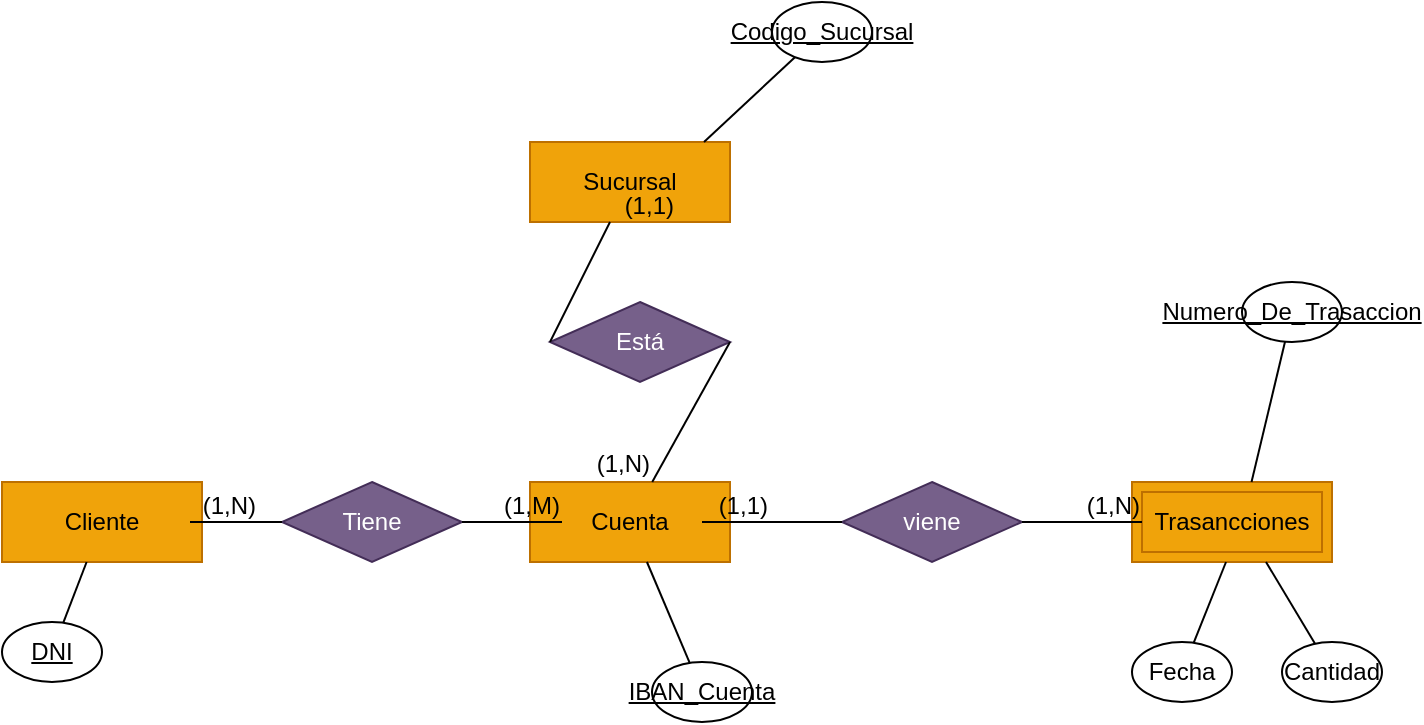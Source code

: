 <mxfile version="27.0.9">
  <diagram name="Página-1" id="zQjjP_EeiTSpy_okXXAl">
    <mxGraphModel dx="946" dy="661" grid="1" gridSize="10" guides="1" tooltips="1" connect="1" arrows="1" fold="1" page="1" pageScale="1" pageWidth="827" pageHeight="1169" math="0" shadow="0">
      <root>
        <mxCell id="0" />
        <mxCell id="1" parent="0" />
        <mxCell id="6szqF-HWiwXXCvLiffZ1-7" value="Trasancciones" style="shape=ext;margin=3;double=1;whiteSpace=wrap;html=1;align=center;fillColor=#f0a30a;fontColor=#000000;strokeColor=#BD7000;" vertex="1" parent="1">
          <mxGeometry x="665" y="520" width="100" height="40" as="geometry" />
        </mxCell>
        <mxCell id="WaoTn9s4dJFNc4XUzfgy-2" value="Cliente" style="whiteSpace=wrap;html=1;align=center;fillColor=#f0a30a;strokeColor=#BD7000;fontColor=#000000;" parent="1" vertex="1">
          <mxGeometry x="100" y="520" width="100" height="40" as="geometry" />
        </mxCell>
        <mxCell id="WaoTn9s4dJFNc4XUzfgy-3" value="Cuenta" style="whiteSpace=wrap;html=1;align=center;fillColor=#f0a30a;strokeColor=#BD7000;fontColor=#000000;" parent="1" vertex="1">
          <mxGeometry x="364" y="520" width="100" height="40" as="geometry" />
        </mxCell>
        <mxCell id="WaoTn9s4dJFNc4XUzfgy-4" value="Sucursal" style="whiteSpace=wrap;html=1;align=center;fillColor=#f0a30a;strokeColor=#BD7000;fontColor=#000000;" parent="1" vertex="1">
          <mxGeometry x="364" y="350" width="100" height="40" as="geometry" />
        </mxCell>
        <mxCell id="WaoTn9s4dJFNc4XUzfgy-5" style="edgeStyle=orthogonalEdgeStyle;rounded=0;orthogonalLoop=1;jettySize=auto;html=1;exitX=0.5;exitY=1;exitDx=0;exitDy=0;" parent="1" edge="1">
          <mxGeometry relative="1" as="geometry">
            <mxPoint x="720" y="560" as="sourcePoint" />
            <mxPoint x="720" y="560" as="targetPoint" />
          </mxGeometry>
        </mxCell>
        <mxCell id="WaoTn9s4dJFNc4XUzfgy-7" value="Tiene" style="shape=rhombus;perimeter=rhombusPerimeter;whiteSpace=wrap;html=1;align=center;fillColor=#76608a;fontColor=#ffffff;strokeColor=#432D57;" parent="1" vertex="1">
          <mxGeometry x="240" y="520" width="90" height="40" as="geometry" />
        </mxCell>
        <mxCell id="WaoTn9s4dJFNc4XUzfgy-8" value="" style="endArrow=none;html=1;rounded=0;exitX=0;exitY=0.5;exitDx=0;exitDy=0;" parent="1" source="WaoTn9s4dJFNc4XUzfgy-7" edge="1">
          <mxGeometry relative="1" as="geometry">
            <mxPoint x="241" y="510" as="sourcePoint" />
            <mxPoint x="194" y="540" as="targetPoint" />
          </mxGeometry>
        </mxCell>
        <mxCell id="WaoTn9s4dJFNc4XUzfgy-9" value="(1,N)" style="resizable=0;html=1;whiteSpace=wrap;align=right;verticalAlign=bottom;" parent="WaoTn9s4dJFNc4XUzfgy-8" connectable="0" vertex="1">
          <mxGeometry x="1" relative="1" as="geometry">
            <mxPoint x="34" as="offset" />
          </mxGeometry>
        </mxCell>
        <mxCell id="WaoTn9s4dJFNc4XUzfgy-10" value="" style="endArrow=none;html=1;rounded=0;exitX=1;exitY=0.5;exitDx=0;exitDy=0;" parent="1" source="WaoTn9s4dJFNc4XUzfgy-7" edge="1">
          <mxGeometry relative="1" as="geometry">
            <mxPoint x="241" y="510" as="sourcePoint" />
            <mxPoint x="380" y="540" as="targetPoint" />
          </mxGeometry>
        </mxCell>
        <mxCell id="WaoTn9s4dJFNc4XUzfgy-11" value="(1,M)" style="resizable=0;html=1;whiteSpace=wrap;align=right;verticalAlign=bottom;" parent="WaoTn9s4dJFNc4XUzfgy-10" connectable="0" vertex="1">
          <mxGeometry x="1" relative="1" as="geometry">
            <mxPoint as="offset" />
          </mxGeometry>
        </mxCell>
        <mxCell id="WaoTn9s4dJFNc4XUzfgy-13" value="Está" style="shape=rhombus;perimeter=rhombusPerimeter;whiteSpace=wrap;html=1;align=center;fillColor=#76608a;fontColor=#ffffff;strokeColor=#432D57;" parent="1" vertex="1">
          <mxGeometry x="374" y="430" width="90" height="40" as="geometry" />
        </mxCell>
        <mxCell id="WaoTn9s4dJFNc4XUzfgy-14" value="" style="endArrow=none;html=1;rounded=0;exitX=0;exitY=0.5;exitDx=0;exitDy=0;" parent="1" source="WaoTn9s4dJFNc4XUzfgy-13" target="WaoTn9s4dJFNc4XUzfgy-4" edge="1">
          <mxGeometry relative="1" as="geometry">
            <mxPoint x="351" y="420" as="sourcePoint" />
            <mxPoint x="304" y="450" as="targetPoint" />
          </mxGeometry>
        </mxCell>
        <mxCell id="WaoTn9s4dJFNc4XUzfgy-15" value="(1,1)" style="resizable=0;html=1;whiteSpace=wrap;align=right;verticalAlign=bottom;" parent="WaoTn9s4dJFNc4XUzfgy-14" connectable="0" vertex="1">
          <mxGeometry x="1" relative="1" as="geometry">
            <mxPoint x="34" as="offset" />
          </mxGeometry>
        </mxCell>
        <mxCell id="WaoTn9s4dJFNc4XUzfgy-16" value="" style="endArrow=none;html=1;rounded=0;exitX=1;exitY=0.5;exitDx=0;exitDy=0;" parent="1" source="WaoTn9s4dJFNc4XUzfgy-13" target="WaoTn9s4dJFNc4XUzfgy-3" edge="1">
          <mxGeometry relative="1" as="geometry">
            <mxPoint x="351" y="420" as="sourcePoint" />
            <mxPoint x="524" y="450" as="targetPoint" />
          </mxGeometry>
        </mxCell>
        <mxCell id="WaoTn9s4dJFNc4XUzfgy-17" value="(1,N)" style="resizable=0;html=1;whiteSpace=wrap;align=right;verticalAlign=bottom;" parent="WaoTn9s4dJFNc4XUzfgy-16" connectable="0" vertex="1">
          <mxGeometry x="1" relative="1" as="geometry">
            <mxPoint as="offset" />
          </mxGeometry>
        </mxCell>
        <mxCell id="WaoTn9s4dJFNc4XUzfgy-18" value="viene" style="shape=rhombus;perimeter=rhombusPerimeter;whiteSpace=wrap;html=1;align=center;fillColor=#76608a;fontColor=#ffffff;strokeColor=#432D57;" parent="1" vertex="1">
          <mxGeometry x="520" y="520" width="90" height="40" as="geometry" />
        </mxCell>
        <mxCell id="WaoTn9s4dJFNc4XUzfgy-19" value="" style="endArrow=none;html=1;rounded=0;exitX=0;exitY=0.5;exitDx=0;exitDy=0;" parent="1" source="WaoTn9s4dJFNc4XUzfgy-18" edge="1">
          <mxGeometry relative="1" as="geometry">
            <mxPoint x="497" y="510" as="sourcePoint" />
            <mxPoint x="450" y="540" as="targetPoint" />
          </mxGeometry>
        </mxCell>
        <mxCell id="WaoTn9s4dJFNc4XUzfgy-20" value="(1,1)" style="resizable=0;html=1;whiteSpace=wrap;align=right;verticalAlign=bottom;" parent="WaoTn9s4dJFNc4XUzfgy-19" connectable="0" vertex="1">
          <mxGeometry x="1" relative="1" as="geometry">
            <mxPoint x="34" as="offset" />
          </mxGeometry>
        </mxCell>
        <mxCell id="WaoTn9s4dJFNc4XUzfgy-21" value="" style="endArrow=none;html=1;rounded=0;exitX=1;exitY=0.5;exitDx=0;exitDy=0;" parent="1" source="WaoTn9s4dJFNc4XUzfgy-18" edge="1">
          <mxGeometry relative="1" as="geometry">
            <mxPoint x="497" y="510" as="sourcePoint" />
            <mxPoint x="670" y="540" as="targetPoint" />
          </mxGeometry>
        </mxCell>
        <mxCell id="WaoTn9s4dJFNc4XUzfgy-22" value="(1,N)" style="resizable=0;html=1;whiteSpace=wrap;align=right;verticalAlign=bottom;" parent="WaoTn9s4dJFNc4XUzfgy-21" connectable="0" vertex="1">
          <mxGeometry x="1" relative="1" as="geometry">
            <mxPoint as="offset" />
          </mxGeometry>
        </mxCell>
        <mxCell id="WaoTn9s4dJFNc4XUzfgy-23" value="" style="endArrow=none;html=1;rounded=0;" parent="1" target="WaoTn9s4dJFNc4XUzfgy-24" edge="1">
          <mxGeometry relative="1" as="geometry">
            <mxPoint x="724.762" y="520" as="sourcePoint" />
            <mxPoint x="745" y="435" as="targetPoint" />
          </mxGeometry>
        </mxCell>
        <mxCell id="WaoTn9s4dJFNc4XUzfgy-24" value="&lt;u&gt;Numero_De_Trasaccion&lt;/u&gt;" style="ellipse;whiteSpace=wrap;html=1;align=center;" parent="1" vertex="1">
          <mxGeometry x="720" y="420" width="50" height="30" as="geometry" />
        </mxCell>
        <mxCell id="WaoTn9s4dJFNc4XUzfgy-25" value="" style="endArrow=none;html=1;rounded=0;" parent="1" target="WaoTn9s4dJFNc4XUzfgy-26" edge="1">
          <mxGeometry relative="1" as="geometry">
            <mxPoint x="712" y="560" as="sourcePoint" />
            <mxPoint x="690" y="615" as="targetPoint" />
          </mxGeometry>
        </mxCell>
        <mxCell id="WaoTn9s4dJFNc4XUzfgy-26" value="Fecha" style="ellipse;whiteSpace=wrap;html=1;align=center;" parent="1" vertex="1">
          <mxGeometry x="665" y="600" width="50" height="30" as="geometry" />
        </mxCell>
        <mxCell id="WaoTn9s4dJFNc4XUzfgy-27" value="" style="endArrow=none;html=1;rounded=0;" parent="1" target="WaoTn9s4dJFNc4XUzfgy-28" edge="1">
          <mxGeometry relative="1" as="geometry">
            <mxPoint x="732" y="560" as="sourcePoint" />
            <mxPoint x="775" y="665" as="targetPoint" />
          </mxGeometry>
        </mxCell>
        <mxCell id="WaoTn9s4dJFNc4XUzfgy-28" value="Cantidad" style="ellipse;whiteSpace=wrap;html=1;align=center;" parent="1" vertex="1">
          <mxGeometry x="740" y="600" width="50" height="30" as="geometry" />
        </mxCell>
        <mxCell id="6szqF-HWiwXXCvLiffZ1-1" value="" style="endArrow=none;html=1;rounded=0;exitX=0.87;exitY=0;exitDx=0;exitDy=0;exitPerimeter=0;" edge="1" target="6szqF-HWiwXXCvLiffZ1-2" parent="1" source="WaoTn9s4dJFNc4XUzfgy-4">
          <mxGeometry relative="1" as="geometry">
            <mxPoint x="450" y="295" as="sourcePoint" />
            <mxPoint x="510" y="295" as="targetPoint" />
          </mxGeometry>
        </mxCell>
        <mxCell id="6szqF-HWiwXXCvLiffZ1-2" value="&lt;u&gt;Codigo_Sucursal&lt;/u&gt;" style="ellipse;whiteSpace=wrap;html=1;align=center;" vertex="1" parent="1">
          <mxGeometry x="485" y="280" width="50" height="30" as="geometry" />
        </mxCell>
        <mxCell id="6szqF-HWiwXXCvLiffZ1-3" value="" style="endArrow=none;html=1;rounded=0;" edge="1" target="6szqF-HWiwXXCvLiffZ1-4" parent="1" source="WaoTn9s4dJFNc4XUzfgy-3">
          <mxGeometry relative="1" as="geometry">
            <mxPoint x="390" y="625" as="sourcePoint" />
            <mxPoint x="450" y="625" as="targetPoint" />
          </mxGeometry>
        </mxCell>
        <mxCell id="6szqF-HWiwXXCvLiffZ1-4" value="&lt;u&gt;IBAN_Cuenta&lt;/u&gt;" style="ellipse;whiteSpace=wrap;html=1;align=center;" vertex="1" parent="1">
          <mxGeometry x="425" y="610" width="50" height="30" as="geometry" />
        </mxCell>
        <mxCell id="6szqF-HWiwXXCvLiffZ1-5" value="" style="endArrow=none;html=1;rounded=0;" edge="1" target="6szqF-HWiwXXCvLiffZ1-6" parent="1" source="WaoTn9s4dJFNc4XUzfgy-2">
          <mxGeometry relative="1" as="geometry">
            <mxPoint x="100" y="645" as="sourcePoint" />
            <mxPoint x="160" y="645" as="targetPoint" />
          </mxGeometry>
        </mxCell>
        <mxCell id="6szqF-HWiwXXCvLiffZ1-6" value="&lt;u&gt;DNI&lt;/u&gt;" style="ellipse;whiteSpace=wrap;html=1;align=center;" vertex="1" parent="1">
          <mxGeometry x="100" y="590" width="50" height="30" as="geometry" />
        </mxCell>
      </root>
    </mxGraphModel>
  </diagram>
</mxfile>
